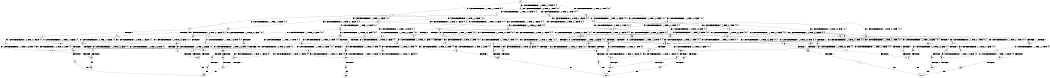 digraph BCG {
size = "7, 10.5";
center = TRUE;
node [shape = circle];
0 [peripheries = 2];
0 -> 1 [label = "EX !0 !ATOMIC_EXCH_BRANCH (1, +1, TRUE, +0, 1, TRUE) !{0, 1}"];
0 -> 2 [label = "EX !1 !ATOMIC_EXCH_BRANCH (1, +0, TRUE, +0, 1, TRUE) !{0, 1}"];
0 -> 3 [label = "EX !0 !ATOMIC_EXCH_BRANCH (1, +1, TRUE, +0, 1, TRUE) !{0, 1}"];
1 -> 4 [label = "EX !0 !ATOMIC_EXCH_BRANCH (1, +1, TRUE, +0, 1, FALSE) !{0, 1}"];
1 -> 5 [label = "EX !1 !ATOMIC_EXCH_BRANCH (1, +0, TRUE, +0, 1, FALSE) !{0, 1}"];
1 -> 6 [label = "EX !0 !ATOMIC_EXCH_BRANCH (1, +1, TRUE, +0, 1, FALSE) !{0, 1}"];
2 -> 2 [label = "EX !1 !ATOMIC_EXCH_BRANCH (1, +0, TRUE, +0, 1, TRUE) !{0, 1}"];
2 -> 7 [label = "EX !0 !ATOMIC_EXCH_BRANCH (1, +1, TRUE, +0, 1, TRUE) !{0, 1}"];
2 -> 8 [label = "EX !0 !ATOMIC_EXCH_BRANCH (1, +1, TRUE, +0, 1, TRUE) !{0, 1}"];
3 -> 9 [label = "EX !1 !ATOMIC_EXCH_BRANCH (1, +0, TRUE, +0, 1, FALSE) !{0, 1}"];
3 -> 6 [label = "EX !0 !ATOMIC_EXCH_BRANCH (1, +1, TRUE, +0, 1, FALSE) !{0, 1}"];
3 -> 10 [label = "EX !1 !ATOMIC_EXCH_BRANCH (1, +0, TRUE, +0, 1, FALSE) !{0, 1}"];
4 -> 11 [label = "EX !1 !ATOMIC_EXCH_BRANCH (1, +0, TRUE, +0, 1, FALSE) !{0, 1}"];
4 -> 12 [label = "TERMINATE !0"];
5 -> 13 [label = "EX !0 !ATOMIC_EXCH_BRANCH (1, +1, TRUE, +0, 1, TRUE) !{0, 1}"];
5 -> 14 [label = "EX !1 !ATOMIC_EXCH_BRANCH (1, +0, TRUE, +0, 3, TRUE) !{0, 1}"];
5 -> 15 [label = "EX !0 !ATOMIC_EXCH_BRANCH (1, +1, TRUE, +0, 1, TRUE) !{0, 1}"];
6 -> 16 [label = "EX !1 !ATOMIC_EXCH_BRANCH (1, +0, TRUE, +0, 1, FALSE) !{0, 1}"];
6 -> 17 [label = "EX !1 !ATOMIC_EXCH_BRANCH (1, +0, TRUE, +0, 1, FALSE) !{0, 1}"];
6 -> 18 [label = "TERMINATE !0"];
7 -> 19 [label = "EX !0 !ATOMIC_EXCH_BRANCH (1, +1, TRUE, +0, 1, FALSE) !{0, 1}"];
7 -> 5 [label = "EX !1 !ATOMIC_EXCH_BRANCH (1, +0, TRUE, +0, 1, FALSE) !{0, 1}"];
7 -> 20 [label = "EX !0 !ATOMIC_EXCH_BRANCH (1, +1, TRUE, +0, 1, FALSE) !{0, 1}"];
8 -> 9 [label = "EX !1 !ATOMIC_EXCH_BRANCH (1, +0, TRUE, +0, 1, FALSE) !{0, 1}"];
8 -> 20 [label = "EX !0 !ATOMIC_EXCH_BRANCH (1, +1, TRUE, +0, 1, FALSE) !{0, 1}"];
8 -> 10 [label = "EX !1 !ATOMIC_EXCH_BRANCH (1, +0, TRUE, +0, 1, FALSE) !{0, 1}"];
9 -> 21 [label = "EX !0 !ATOMIC_EXCH_BRANCH (1, +1, TRUE, +0, 1, TRUE) !{0, 1}"];
9 -> 22 [label = "EX !1 !ATOMIC_EXCH_BRANCH (1, +0, TRUE, +0, 3, TRUE) !{0, 1}"];
9 -> 15 [label = "EX !0 !ATOMIC_EXCH_BRANCH (1, +1, TRUE, +0, 1, TRUE) !{0, 1}"];
10 -> 22 [label = "EX !1 !ATOMIC_EXCH_BRANCH (1, +0, TRUE, +0, 3, TRUE) !{0, 1}"];
10 -> 15 [label = "EX !0 !ATOMIC_EXCH_BRANCH (1, +1, TRUE, +0, 1, TRUE) !{0, 1}"];
10 -> 23 [label = "EX !1 !ATOMIC_EXCH_BRANCH (1, +0, TRUE, +0, 3, TRUE) !{0, 1}"];
11 -> 24 [label = "EX !1 !ATOMIC_EXCH_BRANCH (1, +0, TRUE, +0, 3, TRUE) !{0, 1}"];
11 -> 25 [label = "TERMINATE !0"];
12 -> 26 [label = "EX !1 !ATOMIC_EXCH_BRANCH (1, +0, TRUE, +0, 1, FALSE) !{1}"];
12 -> 27 [label = "EX !1 !ATOMIC_EXCH_BRANCH (1, +0, TRUE, +0, 1, FALSE) !{1}"];
13 -> 28 [label = "EX !0 !ATOMIC_EXCH_BRANCH (1, +1, TRUE, +0, 1, FALSE) !{0, 1}"];
13 -> 29 [label = "EX !1 !ATOMIC_EXCH_BRANCH (1, +0, TRUE, +0, 3, FALSE) !{0, 1}"];
13 -> 30 [label = "EX !0 !ATOMIC_EXCH_BRANCH (1, +1, TRUE, +0, 1, FALSE) !{0, 1}"];
14 -> 31 [label = "EX !0 !ATOMIC_EXCH_BRANCH (1, +1, TRUE, +0, 1, TRUE) !{0, 1}"];
14 -> 32 [label = "TERMINATE !1"];
14 -> 33 [label = "EX !0 !ATOMIC_EXCH_BRANCH (1, +1, TRUE, +0, 1, TRUE) !{0, 1}"];
15 -> 34 [label = "EX !1 !ATOMIC_EXCH_BRANCH (1, +0, TRUE, +0, 3, FALSE) !{0, 1}"];
15 -> 30 [label = "EX !0 !ATOMIC_EXCH_BRANCH (1, +1, TRUE, +0, 1, FALSE) !{0, 1}"];
15 -> 35 [label = "EX !1 !ATOMIC_EXCH_BRANCH (1, +0, TRUE, +0, 3, FALSE) !{0, 1}"];
16 -> 36 [label = "EX !1 !ATOMIC_EXCH_BRANCH (1, +0, TRUE, +0, 3, TRUE) !{0, 1}"];
16 -> 37 [label = "TERMINATE !0"];
17 -> 36 [label = "EX !1 !ATOMIC_EXCH_BRANCH (1, +0, TRUE, +0, 3, TRUE) !{0, 1}"];
17 -> 38 [label = "EX !1 !ATOMIC_EXCH_BRANCH (1, +0, TRUE, +0, 3, TRUE) !{0, 1}"];
17 -> 39 [label = "TERMINATE !0"];
18 -> 40 [label = "EX !1 !ATOMIC_EXCH_BRANCH (1, +0, TRUE, +0, 1, FALSE) !{1}"];
19 -> 11 [label = "EX !1 !ATOMIC_EXCH_BRANCH (1, +0, TRUE, +0, 1, FALSE) !{0, 1}"];
19 -> 41 [label = "TERMINATE !0"];
20 -> 16 [label = "EX !1 !ATOMIC_EXCH_BRANCH (1, +0, TRUE, +0, 1, FALSE) !{0, 1}"];
20 -> 17 [label = "EX !1 !ATOMIC_EXCH_BRANCH (1, +0, TRUE, +0, 1, FALSE) !{0, 1}"];
20 -> 42 [label = "TERMINATE !0"];
21 -> 43 [label = "EX !0 !ATOMIC_EXCH_BRANCH (1, +1, TRUE, +0, 1, FALSE) !{0, 1}"];
21 -> 34 [label = "EX !1 !ATOMIC_EXCH_BRANCH (1, +0, TRUE, +0, 3, FALSE) !{0, 1}"];
21 -> 30 [label = "EX !0 !ATOMIC_EXCH_BRANCH (1, +1, TRUE, +0, 1, FALSE) !{0, 1}"];
22 -> 44 [label = "EX !0 !ATOMIC_EXCH_BRANCH (1, +1, TRUE, +0, 1, TRUE) !{0, 1}"];
22 -> 45 [label = "TERMINATE !1"];
22 -> 33 [label = "EX !0 !ATOMIC_EXCH_BRANCH (1, +1, TRUE, +0, 1, TRUE) !{0, 1}"];
23 -> 33 [label = "EX !0 !ATOMIC_EXCH_BRANCH (1, +1, TRUE, +0, 1, TRUE) !{0, 1}"];
23 -> 46 [label = "TERMINATE !1"];
24 -> 47 [label = "TERMINATE !0"];
24 -> 48 [label = "TERMINATE !1"];
25 -> 49 [label = "EX !1 !ATOMIC_EXCH_BRANCH (1, +0, TRUE, +0, 3, TRUE) !{1}"];
25 -> 50 [label = "EX !1 !ATOMIC_EXCH_BRANCH (1, +0, TRUE, +0, 3, TRUE) !{1}"];
26 -> 49 [label = "EX !1 !ATOMIC_EXCH_BRANCH (1, +0, TRUE, +0, 3, TRUE) !{1}"];
26 -> 50 [label = "EX !1 !ATOMIC_EXCH_BRANCH (1, +0, TRUE, +0, 3, TRUE) !{1}"];
27 -> 50 [label = "EX !1 !ATOMIC_EXCH_BRANCH (1, +0, TRUE, +0, 3, TRUE) !{1}"];
28 -> 51 [label = "EX !1 !ATOMIC_EXCH_BRANCH (1, +0, TRUE, +0, 3, FALSE) !{0, 1}"];
28 -> 52 [label = "TERMINATE !0"];
29 -> 31 [label = "EX !0 !ATOMIC_EXCH_BRANCH (1, +1, TRUE, +0, 1, TRUE) !{0, 1}"];
29 -> 32 [label = "TERMINATE !1"];
29 -> 33 [label = "EX !0 !ATOMIC_EXCH_BRANCH (1, +1, TRUE, +0, 1, TRUE) !{0, 1}"];
30 -> 53 [label = "EX !1 !ATOMIC_EXCH_BRANCH (1, +0, TRUE, +0, 3, FALSE) !{0, 1}"];
30 -> 54 [label = "EX !1 !ATOMIC_EXCH_BRANCH (1, +0, TRUE, +0, 3, FALSE) !{0, 1}"];
30 -> 55 [label = "TERMINATE !0"];
31 -> 56 [label = "EX !0 !ATOMIC_EXCH_BRANCH (1, +1, TRUE, +0, 1, FALSE) !{0, 1}"];
31 -> 57 [label = "TERMINATE !1"];
31 -> 58 [label = "EX !0 !ATOMIC_EXCH_BRANCH (1, +1, TRUE, +0, 1, FALSE) !{0, 1}"];
32 -> 59 [label = "EX !0 !ATOMIC_EXCH_BRANCH (1, +1, TRUE, +0, 1, TRUE) !{0}"];
32 -> 60 [label = "EX !0 !ATOMIC_EXCH_BRANCH (1, +1, TRUE, +0, 1, TRUE) !{0}"];
33 -> 58 [label = "EX !0 !ATOMIC_EXCH_BRANCH (1, +1, TRUE, +0, 1, FALSE) !{0, 1}"];
33 -> 61 [label = "TERMINATE !1"];
34 -> 44 [label = "EX !0 !ATOMIC_EXCH_BRANCH (1, +1, TRUE, +0, 1, TRUE) !{0, 1}"];
34 -> 45 [label = "TERMINATE !1"];
34 -> 33 [label = "EX !0 !ATOMIC_EXCH_BRANCH (1, +1, TRUE, +0, 1, TRUE) !{0, 1}"];
35 -> 33 [label = "EX !0 !ATOMIC_EXCH_BRANCH (1, +1, TRUE, +0, 1, TRUE) !{0, 1}"];
35 -> 46 [label = "TERMINATE !1"];
36 -> 62 [label = "TERMINATE !0"];
36 -> 63 [label = "TERMINATE !1"];
37 -> 64 [label = "EX !1 !ATOMIC_EXCH_BRANCH (1, +0, TRUE, +0, 3, TRUE) !{1}"];
38 -> 65 [label = "TERMINATE !0"];
38 -> 66 [label = "TERMINATE !1"];
39 -> 67 [label = "EX !1 !ATOMIC_EXCH_BRANCH (1, +0, TRUE, +0, 3, TRUE) !{1}"];
40 -> 67 [label = "EX !1 !ATOMIC_EXCH_BRANCH (1, +0, TRUE, +0, 3, TRUE) !{1}"];
41 -> 26 [label = "EX !1 !ATOMIC_EXCH_BRANCH (1, +0, TRUE, +0, 1, FALSE) !{1}"];
41 -> 27 [label = "EX !1 !ATOMIC_EXCH_BRANCH (1, +0, TRUE, +0, 1, FALSE) !{1}"];
42 -> 40 [label = "EX !1 !ATOMIC_EXCH_BRANCH (1, +0, TRUE, +0, 1, FALSE) !{1}"];
43 -> 53 [label = "EX !1 !ATOMIC_EXCH_BRANCH (1, +0, TRUE, +0, 3, FALSE) !{0, 1}"];
43 -> 68 [label = "TERMINATE !0"];
44 -> 69 [label = "EX !0 !ATOMIC_EXCH_BRANCH (1, +1, TRUE, +0, 1, FALSE) !{0, 1}"];
44 -> 70 [label = "TERMINATE !1"];
44 -> 58 [label = "EX !0 !ATOMIC_EXCH_BRANCH (1, +1, TRUE, +0, 1, FALSE) !{0, 1}"];
45 -> 71 [label = "EX !0 !ATOMIC_EXCH_BRANCH (1, +1, TRUE, +0, 1, TRUE) !{0}"];
46 -> 72 [label = "EX !0 !ATOMIC_EXCH_BRANCH (1, +1, TRUE, +0, 1, TRUE) !{0}"];
47 -> 73 [label = "TERMINATE !1"];
48 -> 74 [label = "TERMINATE !0"];
49 -> 73 [label = "TERMINATE !1"];
50 -> 75 [label = "TERMINATE !1"];
51 -> 47 [label = "TERMINATE !0"];
51 -> 48 [label = "TERMINATE !1"];
52 -> 76 [label = "EX !1 !ATOMIC_EXCH_BRANCH (1, +0, TRUE, +0, 3, FALSE) !{1}"];
52 -> 77 [label = "EX !1 !ATOMIC_EXCH_BRANCH (1, +0, TRUE, +0, 3, FALSE) !{1}"];
53 -> 62 [label = "TERMINATE !0"];
53 -> 63 [label = "TERMINATE !1"];
54 -> 65 [label = "TERMINATE !0"];
54 -> 66 [label = "TERMINATE !1"];
55 -> 78 [label = "EX !1 !ATOMIC_EXCH_BRANCH (1, +0, TRUE, +0, 3, FALSE) !{1}"];
56 -> 79 [label = "TERMINATE !0"];
56 -> 80 [label = "TERMINATE !1"];
57 -> 81 [label = "EX !0 !ATOMIC_EXCH_BRANCH (1, +1, TRUE, +0, 1, FALSE) !{0}"];
57 -> 82 [label = "EX !0 !ATOMIC_EXCH_BRANCH (1, +1, TRUE, +0, 1, FALSE) !{0}"];
58 -> 83 [label = "TERMINATE !0"];
58 -> 84 [label = "TERMINATE !1"];
59 -> 81 [label = "EX !0 !ATOMIC_EXCH_BRANCH (1, +1, TRUE, +0, 1, FALSE) !{0}"];
59 -> 82 [label = "EX !0 !ATOMIC_EXCH_BRANCH (1, +1, TRUE, +0, 1, FALSE) !{0}"];
60 -> 82 [label = "EX !0 !ATOMIC_EXCH_BRANCH (1, +1, TRUE, +0, 1, FALSE) !{0}"];
61 -> 85 [label = "EX !0 !ATOMIC_EXCH_BRANCH (1, +1, TRUE, +0, 1, FALSE) !{0}"];
62 -> 86 [label = "TERMINATE !1"];
63 -> 87 [label = "TERMINATE !0"];
64 -> 86 [label = "TERMINATE !1"];
65 -> 88 [label = "TERMINATE !1"];
66 -> 89 [label = "TERMINATE !0"];
67 -> 88 [label = "TERMINATE !1"];
68 -> 90 [label = "EX !1 !ATOMIC_EXCH_BRANCH (1, +0, TRUE, +0, 3, FALSE) !{1}"];
69 -> 91 [label = "TERMINATE !0"];
69 -> 92 [label = "TERMINATE !1"];
70 -> 93 [label = "EX !0 !ATOMIC_EXCH_BRANCH (1, +1, TRUE, +0, 1, FALSE) !{0}"];
71 -> 93 [label = "EX !0 !ATOMIC_EXCH_BRANCH (1, +1, TRUE, +0, 1, FALSE) !{0}"];
72 -> 85 [label = "EX !0 !ATOMIC_EXCH_BRANCH (1, +1, TRUE, +0, 1, FALSE) !{0}"];
73 -> 94 [label = "exit"];
74 -> 94 [label = "exit"];
75 -> 95 [label = "exit"];
76 -> 73 [label = "TERMINATE !1"];
77 -> 75 [label = "TERMINATE !1"];
78 -> 88 [label = "TERMINATE !1"];
79 -> 96 [label = "TERMINATE !1"];
80 -> 97 [label = "TERMINATE !0"];
81 -> 97 [label = "TERMINATE !0"];
82 -> 98 [label = "TERMINATE !0"];
83 -> 99 [label = "TERMINATE !1"];
84 -> 100 [label = "TERMINATE !0"];
85 -> 100 [label = "TERMINATE !0"];
86 -> 101 [label = "exit"];
87 -> 101 [label = "exit"];
88 -> 102 [label = "exit"];
89 -> 102 [label = "exit"];
90 -> 86 [label = "TERMINATE !1"];
91 -> 103 [label = "TERMINATE !1"];
92 -> 104 [label = "TERMINATE !0"];
93 -> 104 [label = "TERMINATE !0"];
96 -> 94 [label = "exit"];
97 -> 94 [label = "exit"];
98 -> 105 [label = "exit"];
99 -> 102 [label = "exit"];
100 -> 102 [label = "exit"];
103 -> 101 [label = "exit"];
104 -> 101 [label = "exit"];
}
